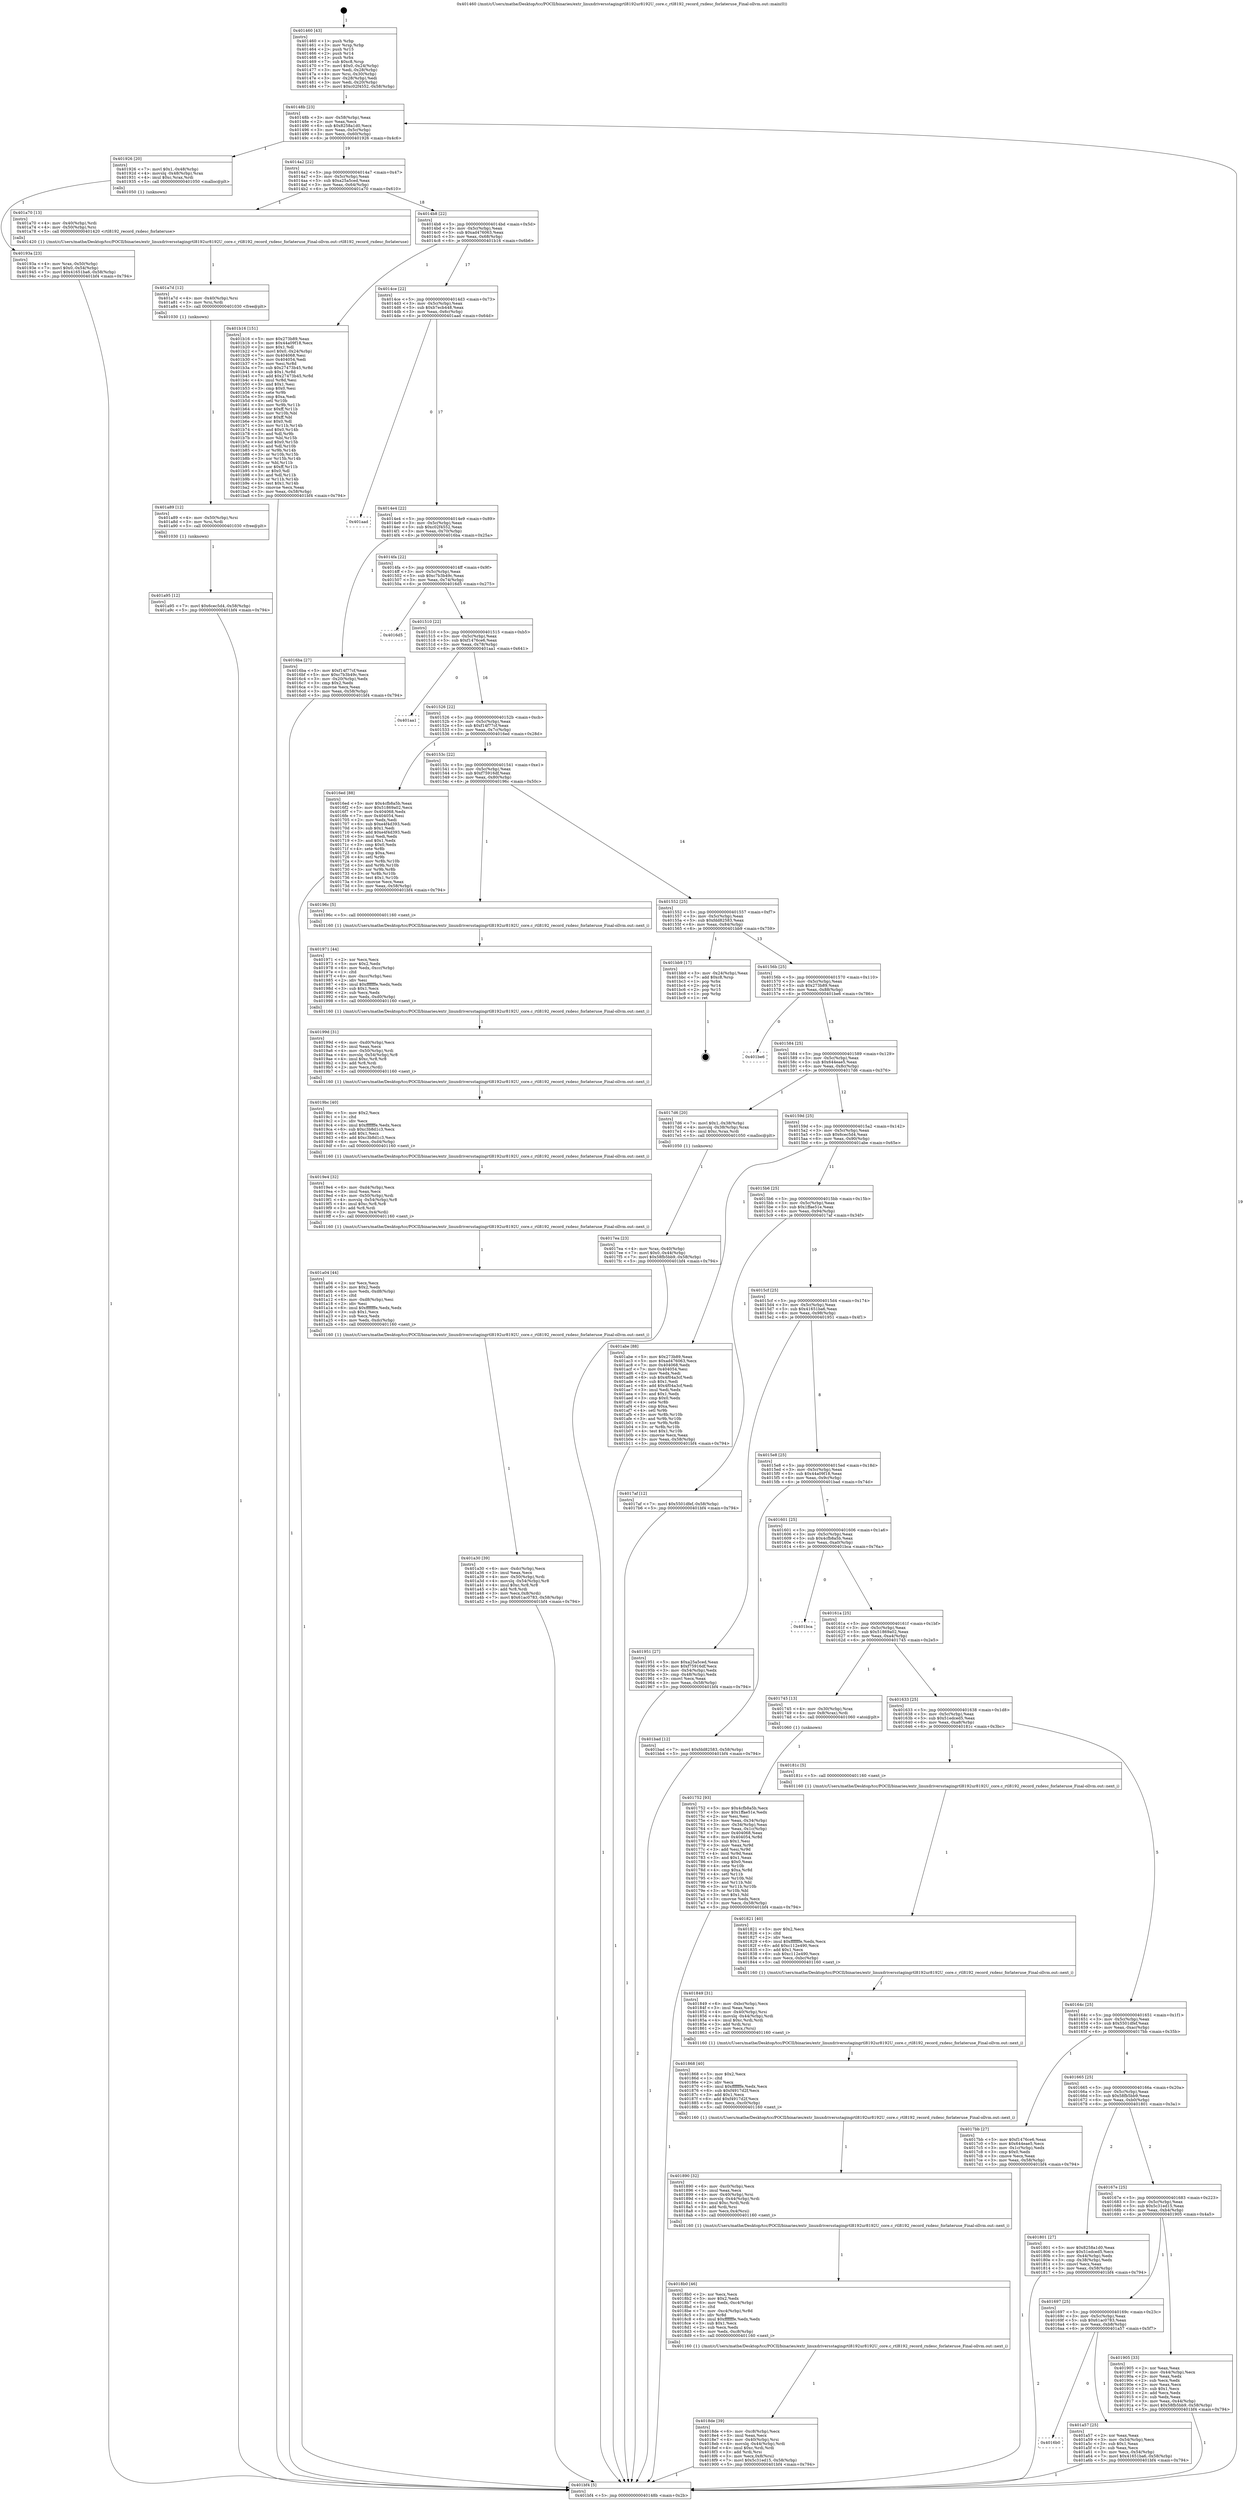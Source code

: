 digraph "0x401460" {
  label = "0x401460 (/mnt/c/Users/mathe/Desktop/tcc/POCII/binaries/extr_linuxdriversstagingrtl8192ur8192U_core.c_rtl8192_record_rxdesc_forlateruse_Final-ollvm.out::main(0))"
  labelloc = "t"
  node[shape=record]

  Entry [label="",width=0.3,height=0.3,shape=circle,fillcolor=black,style=filled]
  "0x40148b" [label="{
     0x40148b [23]\l
     | [instrs]\l
     &nbsp;&nbsp;0x40148b \<+3\>: mov -0x58(%rbp),%eax\l
     &nbsp;&nbsp;0x40148e \<+2\>: mov %eax,%ecx\l
     &nbsp;&nbsp;0x401490 \<+6\>: sub $0x8258a1d0,%ecx\l
     &nbsp;&nbsp;0x401496 \<+3\>: mov %eax,-0x5c(%rbp)\l
     &nbsp;&nbsp;0x401499 \<+3\>: mov %ecx,-0x60(%rbp)\l
     &nbsp;&nbsp;0x40149c \<+6\>: je 0000000000401926 \<main+0x4c6\>\l
  }"]
  "0x401926" [label="{
     0x401926 [20]\l
     | [instrs]\l
     &nbsp;&nbsp;0x401926 \<+7\>: movl $0x1,-0x48(%rbp)\l
     &nbsp;&nbsp;0x40192d \<+4\>: movslq -0x48(%rbp),%rax\l
     &nbsp;&nbsp;0x401931 \<+4\>: imul $0xc,%rax,%rdi\l
     &nbsp;&nbsp;0x401935 \<+5\>: call 0000000000401050 \<malloc@plt\>\l
     | [calls]\l
     &nbsp;&nbsp;0x401050 \{1\} (unknown)\l
  }"]
  "0x4014a2" [label="{
     0x4014a2 [22]\l
     | [instrs]\l
     &nbsp;&nbsp;0x4014a2 \<+5\>: jmp 00000000004014a7 \<main+0x47\>\l
     &nbsp;&nbsp;0x4014a7 \<+3\>: mov -0x5c(%rbp),%eax\l
     &nbsp;&nbsp;0x4014aa \<+5\>: sub $0xa25a5ced,%eax\l
     &nbsp;&nbsp;0x4014af \<+3\>: mov %eax,-0x64(%rbp)\l
     &nbsp;&nbsp;0x4014b2 \<+6\>: je 0000000000401a70 \<main+0x610\>\l
  }"]
  Exit [label="",width=0.3,height=0.3,shape=circle,fillcolor=black,style=filled,peripheries=2]
  "0x401a70" [label="{
     0x401a70 [13]\l
     | [instrs]\l
     &nbsp;&nbsp;0x401a70 \<+4\>: mov -0x40(%rbp),%rdi\l
     &nbsp;&nbsp;0x401a74 \<+4\>: mov -0x50(%rbp),%rsi\l
     &nbsp;&nbsp;0x401a78 \<+5\>: call 0000000000401420 \<rtl8192_record_rxdesc_forlateruse\>\l
     | [calls]\l
     &nbsp;&nbsp;0x401420 \{1\} (/mnt/c/Users/mathe/Desktop/tcc/POCII/binaries/extr_linuxdriversstagingrtl8192ur8192U_core.c_rtl8192_record_rxdesc_forlateruse_Final-ollvm.out::rtl8192_record_rxdesc_forlateruse)\l
  }"]
  "0x4014b8" [label="{
     0x4014b8 [22]\l
     | [instrs]\l
     &nbsp;&nbsp;0x4014b8 \<+5\>: jmp 00000000004014bd \<main+0x5d\>\l
     &nbsp;&nbsp;0x4014bd \<+3\>: mov -0x5c(%rbp),%eax\l
     &nbsp;&nbsp;0x4014c0 \<+5\>: sub $0xad476063,%eax\l
     &nbsp;&nbsp;0x4014c5 \<+3\>: mov %eax,-0x68(%rbp)\l
     &nbsp;&nbsp;0x4014c8 \<+6\>: je 0000000000401b16 \<main+0x6b6\>\l
  }"]
  "0x401a95" [label="{
     0x401a95 [12]\l
     | [instrs]\l
     &nbsp;&nbsp;0x401a95 \<+7\>: movl $0x6cec5d4,-0x58(%rbp)\l
     &nbsp;&nbsp;0x401a9c \<+5\>: jmp 0000000000401bf4 \<main+0x794\>\l
  }"]
  "0x401b16" [label="{
     0x401b16 [151]\l
     | [instrs]\l
     &nbsp;&nbsp;0x401b16 \<+5\>: mov $0x273b89,%eax\l
     &nbsp;&nbsp;0x401b1b \<+5\>: mov $0x44a09f18,%ecx\l
     &nbsp;&nbsp;0x401b20 \<+2\>: mov $0x1,%dl\l
     &nbsp;&nbsp;0x401b22 \<+7\>: movl $0x0,-0x24(%rbp)\l
     &nbsp;&nbsp;0x401b29 \<+7\>: mov 0x404068,%esi\l
     &nbsp;&nbsp;0x401b30 \<+7\>: mov 0x404054,%edi\l
     &nbsp;&nbsp;0x401b37 \<+3\>: mov %esi,%r8d\l
     &nbsp;&nbsp;0x401b3a \<+7\>: sub $0x27473b45,%r8d\l
     &nbsp;&nbsp;0x401b41 \<+4\>: sub $0x1,%r8d\l
     &nbsp;&nbsp;0x401b45 \<+7\>: add $0x27473b45,%r8d\l
     &nbsp;&nbsp;0x401b4c \<+4\>: imul %r8d,%esi\l
     &nbsp;&nbsp;0x401b50 \<+3\>: and $0x1,%esi\l
     &nbsp;&nbsp;0x401b53 \<+3\>: cmp $0x0,%esi\l
     &nbsp;&nbsp;0x401b56 \<+4\>: sete %r9b\l
     &nbsp;&nbsp;0x401b5a \<+3\>: cmp $0xa,%edi\l
     &nbsp;&nbsp;0x401b5d \<+4\>: setl %r10b\l
     &nbsp;&nbsp;0x401b61 \<+3\>: mov %r9b,%r11b\l
     &nbsp;&nbsp;0x401b64 \<+4\>: xor $0xff,%r11b\l
     &nbsp;&nbsp;0x401b68 \<+3\>: mov %r10b,%bl\l
     &nbsp;&nbsp;0x401b6b \<+3\>: xor $0xff,%bl\l
     &nbsp;&nbsp;0x401b6e \<+3\>: xor $0x0,%dl\l
     &nbsp;&nbsp;0x401b71 \<+3\>: mov %r11b,%r14b\l
     &nbsp;&nbsp;0x401b74 \<+4\>: and $0x0,%r14b\l
     &nbsp;&nbsp;0x401b78 \<+3\>: and %dl,%r9b\l
     &nbsp;&nbsp;0x401b7b \<+3\>: mov %bl,%r15b\l
     &nbsp;&nbsp;0x401b7e \<+4\>: and $0x0,%r15b\l
     &nbsp;&nbsp;0x401b82 \<+3\>: and %dl,%r10b\l
     &nbsp;&nbsp;0x401b85 \<+3\>: or %r9b,%r14b\l
     &nbsp;&nbsp;0x401b88 \<+3\>: or %r10b,%r15b\l
     &nbsp;&nbsp;0x401b8b \<+3\>: xor %r15b,%r14b\l
     &nbsp;&nbsp;0x401b8e \<+3\>: or %bl,%r11b\l
     &nbsp;&nbsp;0x401b91 \<+4\>: xor $0xff,%r11b\l
     &nbsp;&nbsp;0x401b95 \<+3\>: or $0x0,%dl\l
     &nbsp;&nbsp;0x401b98 \<+3\>: and %dl,%r11b\l
     &nbsp;&nbsp;0x401b9b \<+3\>: or %r11b,%r14b\l
     &nbsp;&nbsp;0x401b9e \<+4\>: test $0x1,%r14b\l
     &nbsp;&nbsp;0x401ba2 \<+3\>: cmovne %ecx,%eax\l
     &nbsp;&nbsp;0x401ba5 \<+3\>: mov %eax,-0x58(%rbp)\l
     &nbsp;&nbsp;0x401ba8 \<+5\>: jmp 0000000000401bf4 \<main+0x794\>\l
  }"]
  "0x4014ce" [label="{
     0x4014ce [22]\l
     | [instrs]\l
     &nbsp;&nbsp;0x4014ce \<+5\>: jmp 00000000004014d3 \<main+0x73\>\l
     &nbsp;&nbsp;0x4014d3 \<+3\>: mov -0x5c(%rbp),%eax\l
     &nbsp;&nbsp;0x4014d6 \<+5\>: sub $0xb7ecb448,%eax\l
     &nbsp;&nbsp;0x4014db \<+3\>: mov %eax,-0x6c(%rbp)\l
     &nbsp;&nbsp;0x4014de \<+6\>: je 0000000000401aad \<main+0x64d\>\l
  }"]
  "0x401a89" [label="{
     0x401a89 [12]\l
     | [instrs]\l
     &nbsp;&nbsp;0x401a89 \<+4\>: mov -0x50(%rbp),%rsi\l
     &nbsp;&nbsp;0x401a8d \<+3\>: mov %rsi,%rdi\l
     &nbsp;&nbsp;0x401a90 \<+5\>: call 0000000000401030 \<free@plt\>\l
     | [calls]\l
     &nbsp;&nbsp;0x401030 \{1\} (unknown)\l
  }"]
  "0x401aad" [label="{
     0x401aad\l
  }", style=dashed]
  "0x4014e4" [label="{
     0x4014e4 [22]\l
     | [instrs]\l
     &nbsp;&nbsp;0x4014e4 \<+5\>: jmp 00000000004014e9 \<main+0x89\>\l
     &nbsp;&nbsp;0x4014e9 \<+3\>: mov -0x5c(%rbp),%eax\l
     &nbsp;&nbsp;0x4014ec \<+5\>: sub $0xc02f4552,%eax\l
     &nbsp;&nbsp;0x4014f1 \<+3\>: mov %eax,-0x70(%rbp)\l
     &nbsp;&nbsp;0x4014f4 \<+6\>: je 00000000004016ba \<main+0x25a\>\l
  }"]
  "0x401a7d" [label="{
     0x401a7d [12]\l
     | [instrs]\l
     &nbsp;&nbsp;0x401a7d \<+4\>: mov -0x40(%rbp),%rsi\l
     &nbsp;&nbsp;0x401a81 \<+3\>: mov %rsi,%rdi\l
     &nbsp;&nbsp;0x401a84 \<+5\>: call 0000000000401030 \<free@plt\>\l
     | [calls]\l
     &nbsp;&nbsp;0x401030 \{1\} (unknown)\l
  }"]
  "0x4016ba" [label="{
     0x4016ba [27]\l
     | [instrs]\l
     &nbsp;&nbsp;0x4016ba \<+5\>: mov $0xf14f77cf,%eax\l
     &nbsp;&nbsp;0x4016bf \<+5\>: mov $0xc7b3b49c,%ecx\l
     &nbsp;&nbsp;0x4016c4 \<+3\>: mov -0x20(%rbp),%edx\l
     &nbsp;&nbsp;0x4016c7 \<+3\>: cmp $0x2,%edx\l
     &nbsp;&nbsp;0x4016ca \<+3\>: cmovne %ecx,%eax\l
     &nbsp;&nbsp;0x4016cd \<+3\>: mov %eax,-0x58(%rbp)\l
     &nbsp;&nbsp;0x4016d0 \<+5\>: jmp 0000000000401bf4 \<main+0x794\>\l
  }"]
  "0x4014fa" [label="{
     0x4014fa [22]\l
     | [instrs]\l
     &nbsp;&nbsp;0x4014fa \<+5\>: jmp 00000000004014ff \<main+0x9f\>\l
     &nbsp;&nbsp;0x4014ff \<+3\>: mov -0x5c(%rbp),%eax\l
     &nbsp;&nbsp;0x401502 \<+5\>: sub $0xc7b3b49c,%eax\l
     &nbsp;&nbsp;0x401507 \<+3\>: mov %eax,-0x74(%rbp)\l
     &nbsp;&nbsp;0x40150a \<+6\>: je 00000000004016d5 \<main+0x275\>\l
  }"]
  "0x401bf4" [label="{
     0x401bf4 [5]\l
     | [instrs]\l
     &nbsp;&nbsp;0x401bf4 \<+5\>: jmp 000000000040148b \<main+0x2b\>\l
  }"]
  "0x401460" [label="{
     0x401460 [43]\l
     | [instrs]\l
     &nbsp;&nbsp;0x401460 \<+1\>: push %rbp\l
     &nbsp;&nbsp;0x401461 \<+3\>: mov %rsp,%rbp\l
     &nbsp;&nbsp;0x401464 \<+2\>: push %r15\l
     &nbsp;&nbsp;0x401466 \<+2\>: push %r14\l
     &nbsp;&nbsp;0x401468 \<+1\>: push %rbx\l
     &nbsp;&nbsp;0x401469 \<+7\>: sub $0xc8,%rsp\l
     &nbsp;&nbsp;0x401470 \<+7\>: movl $0x0,-0x24(%rbp)\l
     &nbsp;&nbsp;0x401477 \<+3\>: mov %edi,-0x28(%rbp)\l
     &nbsp;&nbsp;0x40147a \<+4\>: mov %rsi,-0x30(%rbp)\l
     &nbsp;&nbsp;0x40147e \<+3\>: mov -0x28(%rbp),%edi\l
     &nbsp;&nbsp;0x401481 \<+3\>: mov %edi,-0x20(%rbp)\l
     &nbsp;&nbsp;0x401484 \<+7\>: movl $0xc02f4552,-0x58(%rbp)\l
  }"]
  "0x4016b0" [label="{
     0x4016b0\l
  }", style=dashed]
  "0x4016d5" [label="{
     0x4016d5\l
  }", style=dashed]
  "0x401510" [label="{
     0x401510 [22]\l
     | [instrs]\l
     &nbsp;&nbsp;0x401510 \<+5\>: jmp 0000000000401515 \<main+0xb5\>\l
     &nbsp;&nbsp;0x401515 \<+3\>: mov -0x5c(%rbp),%eax\l
     &nbsp;&nbsp;0x401518 \<+5\>: sub $0xf1476ce6,%eax\l
     &nbsp;&nbsp;0x40151d \<+3\>: mov %eax,-0x78(%rbp)\l
     &nbsp;&nbsp;0x401520 \<+6\>: je 0000000000401aa1 \<main+0x641\>\l
  }"]
  "0x401a57" [label="{
     0x401a57 [25]\l
     | [instrs]\l
     &nbsp;&nbsp;0x401a57 \<+2\>: xor %eax,%eax\l
     &nbsp;&nbsp;0x401a59 \<+3\>: mov -0x54(%rbp),%ecx\l
     &nbsp;&nbsp;0x401a5c \<+3\>: sub $0x1,%eax\l
     &nbsp;&nbsp;0x401a5f \<+2\>: sub %eax,%ecx\l
     &nbsp;&nbsp;0x401a61 \<+3\>: mov %ecx,-0x54(%rbp)\l
     &nbsp;&nbsp;0x401a64 \<+7\>: movl $0x41651ba6,-0x58(%rbp)\l
     &nbsp;&nbsp;0x401a6b \<+5\>: jmp 0000000000401bf4 \<main+0x794\>\l
  }"]
  "0x401aa1" [label="{
     0x401aa1\l
  }", style=dashed]
  "0x401526" [label="{
     0x401526 [22]\l
     | [instrs]\l
     &nbsp;&nbsp;0x401526 \<+5\>: jmp 000000000040152b \<main+0xcb\>\l
     &nbsp;&nbsp;0x40152b \<+3\>: mov -0x5c(%rbp),%eax\l
     &nbsp;&nbsp;0x40152e \<+5\>: sub $0xf14f77cf,%eax\l
     &nbsp;&nbsp;0x401533 \<+3\>: mov %eax,-0x7c(%rbp)\l
     &nbsp;&nbsp;0x401536 \<+6\>: je 00000000004016ed \<main+0x28d\>\l
  }"]
  "0x401a30" [label="{
     0x401a30 [39]\l
     | [instrs]\l
     &nbsp;&nbsp;0x401a30 \<+6\>: mov -0xdc(%rbp),%ecx\l
     &nbsp;&nbsp;0x401a36 \<+3\>: imul %eax,%ecx\l
     &nbsp;&nbsp;0x401a39 \<+4\>: mov -0x50(%rbp),%rdi\l
     &nbsp;&nbsp;0x401a3d \<+4\>: movslq -0x54(%rbp),%r8\l
     &nbsp;&nbsp;0x401a41 \<+4\>: imul $0xc,%r8,%r8\l
     &nbsp;&nbsp;0x401a45 \<+3\>: add %r8,%rdi\l
     &nbsp;&nbsp;0x401a48 \<+3\>: mov %ecx,0x8(%rdi)\l
     &nbsp;&nbsp;0x401a4b \<+7\>: movl $0x61ac0783,-0x58(%rbp)\l
     &nbsp;&nbsp;0x401a52 \<+5\>: jmp 0000000000401bf4 \<main+0x794\>\l
  }"]
  "0x4016ed" [label="{
     0x4016ed [88]\l
     | [instrs]\l
     &nbsp;&nbsp;0x4016ed \<+5\>: mov $0x4cfb8a5b,%eax\l
     &nbsp;&nbsp;0x4016f2 \<+5\>: mov $0x51869a02,%ecx\l
     &nbsp;&nbsp;0x4016f7 \<+7\>: mov 0x404068,%edx\l
     &nbsp;&nbsp;0x4016fe \<+7\>: mov 0x404054,%esi\l
     &nbsp;&nbsp;0x401705 \<+2\>: mov %edx,%edi\l
     &nbsp;&nbsp;0x401707 \<+6\>: sub $0xe4f4d393,%edi\l
     &nbsp;&nbsp;0x40170d \<+3\>: sub $0x1,%edi\l
     &nbsp;&nbsp;0x401710 \<+6\>: add $0xe4f4d393,%edi\l
     &nbsp;&nbsp;0x401716 \<+3\>: imul %edi,%edx\l
     &nbsp;&nbsp;0x401719 \<+3\>: and $0x1,%edx\l
     &nbsp;&nbsp;0x40171c \<+3\>: cmp $0x0,%edx\l
     &nbsp;&nbsp;0x40171f \<+4\>: sete %r8b\l
     &nbsp;&nbsp;0x401723 \<+3\>: cmp $0xa,%esi\l
     &nbsp;&nbsp;0x401726 \<+4\>: setl %r9b\l
     &nbsp;&nbsp;0x40172a \<+3\>: mov %r8b,%r10b\l
     &nbsp;&nbsp;0x40172d \<+3\>: and %r9b,%r10b\l
     &nbsp;&nbsp;0x401730 \<+3\>: xor %r9b,%r8b\l
     &nbsp;&nbsp;0x401733 \<+3\>: or %r8b,%r10b\l
     &nbsp;&nbsp;0x401736 \<+4\>: test $0x1,%r10b\l
     &nbsp;&nbsp;0x40173a \<+3\>: cmovne %ecx,%eax\l
     &nbsp;&nbsp;0x40173d \<+3\>: mov %eax,-0x58(%rbp)\l
     &nbsp;&nbsp;0x401740 \<+5\>: jmp 0000000000401bf4 \<main+0x794\>\l
  }"]
  "0x40153c" [label="{
     0x40153c [22]\l
     | [instrs]\l
     &nbsp;&nbsp;0x40153c \<+5\>: jmp 0000000000401541 \<main+0xe1\>\l
     &nbsp;&nbsp;0x401541 \<+3\>: mov -0x5c(%rbp),%eax\l
     &nbsp;&nbsp;0x401544 \<+5\>: sub $0xf75916df,%eax\l
     &nbsp;&nbsp;0x401549 \<+3\>: mov %eax,-0x80(%rbp)\l
     &nbsp;&nbsp;0x40154c \<+6\>: je 000000000040196c \<main+0x50c\>\l
  }"]
  "0x401a04" [label="{
     0x401a04 [44]\l
     | [instrs]\l
     &nbsp;&nbsp;0x401a04 \<+2\>: xor %ecx,%ecx\l
     &nbsp;&nbsp;0x401a06 \<+5\>: mov $0x2,%edx\l
     &nbsp;&nbsp;0x401a0b \<+6\>: mov %edx,-0xd8(%rbp)\l
     &nbsp;&nbsp;0x401a11 \<+1\>: cltd\l
     &nbsp;&nbsp;0x401a12 \<+6\>: mov -0xd8(%rbp),%esi\l
     &nbsp;&nbsp;0x401a18 \<+2\>: idiv %esi\l
     &nbsp;&nbsp;0x401a1a \<+6\>: imul $0xfffffffe,%edx,%edx\l
     &nbsp;&nbsp;0x401a20 \<+3\>: sub $0x1,%ecx\l
     &nbsp;&nbsp;0x401a23 \<+2\>: sub %ecx,%edx\l
     &nbsp;&nbsp;0x401a25 \<+6\>: mov %edx,-0xdc(%rbp)\l
     &nbsp;&nbsp;0x401a2b \<+5\>: call 0000000000401160 \<next_i\>\l
     | [calls]\l
     &nbsp;&nbsp;0x401160 \{1\} (/mnt/c/Users/mathe/Desktop/tcc/POCII/binaries/extr_linuxdriversstagingrtl8192ur8192U_core.c_rtl8192_record_rxdesc_forlateruse_Final-ollvm.out::next_i)\l
  }"]
  "0x40196c" [label="{
     0x40196c [5]\l
     | [instrs]\l
     &nbsp;&nbsp;0x40196c \<+5\>: call 0000000000401160 \<next_i\>\l
     | [calls]\l
     &nbsp;&nbsp;0x401160 \{1\} (/mnt/c/Users/mathe/Desktop/tcc/POCII/binaries/extr_linuxdriversstagingrtl8192ur8192U_core.c_rtl8192_record_rxdesc_forlateruse_Final-ollvm.out::next_i)\l
  }"]
  "0x401552" [label="{
     0x401552 [25]\l
     | [instrs]\l
     &nbsp;&nbsp;0x401552 \<+5\>: jmp 0000000000401557 \<main+0xf7\>\l
     &nbsp;&nbsp;0x401557 \<+3\>: mov -0x5c(%rbp),%eax\l
     &nbsp;&nbsp;0x40155a \<+5\>: sub $0xfdd82583,%eax\l
     &nbsp;&nbsp;0x40155f \<+6\>: mov %eax,-0x84(%rbp)\l
     &nbsp;&nbsp;0x401565 \<+6\>: je 0000000000401bb9 \<main+0x759\>\l
  }"]
  "0x4019e4" [label="{
     0x4019e4 [32]\l
     | [instrs]\l
     &nbsp;&nbsp;0x4019e4 \<+6\>: mov -0xd4(%rbp),%ecx\l
     &nbsp;&nbsp;0x4019ea \<+3\>: imul %eax,%ecx\l
     &nbsp;&nbsp;0x4019ed \<+4\>: mov -0x50(%rbp),%rdi\l
     &nbsp;&nbsp;0x4019f1 \<+4\>: movslq -0x54(%rbp),%r8\l
     &nbsp;&nbsp;0x4019f5 \<+4\>: imul $0xc,%r8,%r8\l
     &nbsp;&nbsp;0x4019f9 \<+3\>: add %r8,%rdi\l
     &nbsp;&nbsp;0x4019fc \<+3\>: mov %ecx,0x4(%rdi)\l
     &nbsp;&nbsp;0x4019ff \<+5\>: call 0000000000401160 \<next_i\>\l
     | [calls]\l
     &nbsp;&nbsp;0x401160 \{1\} (/mnt/c/Users/mathe/Desktop/tcc/POCII/binaries/extr_linuxdriversstagingrtl8192ur8192U_core.c_rtl8192_record_rxdesc_forlateruse_Final-ollvm.out::next_i)\l
  }"]
  "0x401bb9" [label="{
     0x401bb9 [17]\l
     | [instrs]\l
     &nbsp;&nbsp;0x401bb9 \<+3\>: mov -0x24(%rbp),%eax\l
     &nbsp;&nbsp;0x401bbc \<+7\>: add $0xc8,%rsp\l
     &nbsp;&nbsp;0x401bc3 \<+1\>: pop %rbx\l
     &nbsp;&nbsp;0x401bc4 \<+2\>: pop %r14\l
     &nbsp;&nbsp;0x401bc6 \<+2\>: pop %r15\l
     &nbsp;&nbsp;0x401bc8 \<+1\>: pop %rbp\l
     &nbsp;&nbsp;0x401bc9 \<+1\>: ret\l
  }"]
  "0x40156b" [label="{
     0x40156b [25]\l
     | [instrs]\l
     &nbsp;&nbsp;0x40156b \<+5\>: jmp 0000000000401570 \<main+0x110\>\l
     &nbsp;&nbsp;0x401570 \<+3\>: mov -0x5c(%rbp),%eax\l
     &nbsp;&nbsp;0x401573 \<+5\>: sub $0x273b89,%eax\l
     &nbsp;&nbsp;0x401578 \<+6\>: mov %eax,-0x88(%rbp)\l
     &nbsp;&nbsp;0x40157e \<+6\>: je 0000000000401be6 \<main+0x786\>\l
  }"]
  "0x4019bc" [label="{
     0x4019bc [40]\l
     | [instrs]\l
     &nbsp;&nbsp;0x4019bc \<+5\>: mov $0x2,%ecx\l
     &nbsp;&nbsp;0x4019c1 \<+1\>: cltd\l
     &nbsp;&nbsp;0x4019c2 \<+2\>: idiv %ecx\l
     &nbsp;&nbsp;0x4019c4 \<+6\>: imul $0xfffffffe,%edx,%ecx\l
     &nbsp;&nbsp;0x4019ca \<+6\>: sub $0xc3b8d1c3,%ecx\l
     &nbsp;&nbsp;0x4019d0 \<+3\>: add $0x1,%ecx\l
     &nbsp;&nbsp;0x4019d3 \<+6\>: add $0xc3b8d1c3,%ecx\l
     &nbsp;&nbsp;0x4019d9 \<+6\>: mov %ecx,-0xd4(%rbp)\l
     &nbsp;&nbsp;0x4019df \<+5\>: call 0000000000401160 \<next_i\>\l
     | [calls]\l
     &nbsp;&nbsp;0x401160 \{1\} (/mnt/c/Users/mathe/Desktop/tcc/POCII/binaries/extr_linuxdriversstagingrtl8192ur8192U_core.c_rtl8192_record_rxdesc_forlateruse_Final-ollvm.out::next_i)\l
  }"]
  "0x401be6" [label="{
     0x401be6\l
  }", style=dashed]
  "0x401584" [label="{
     0x401584 [25]\l
     | [instrs]\l
     &nbsp;&nbsp;0x401584 \<+5\>: jmp 0000000000401589 \<main+0x129\>\l
     &nbsp;&nbsp;0x401589 \<+3\>: mov -0x5c(%rbp),%eax\l
     &nbsp;&nbsp;0x40158c \<+5\>: sub $0x644eae5,%eax\l
     &nbsp;&nbsp;0x401591 \<+6\>: mov %eax,-0x8c(%rbp)\l
     &nbsp;&nbsp;0x401597 \<+6\>: je 00000000004017d6 \<main+0x376\>\l
  }"]
  "0x40199d" [label="{
     0x40199d [31]\l
     | [instrs]\l
     &nbsp;&nbsp;0x40199d \<+6\>: mov -0xd0(%rbp),%ecx\l
     &nbsp;&nbsp;0x4019a3 \<+3\>: imul %eax,%ecx\l
     &nbsp;&nbsp;0x4019a6 \<+4\>: mov -0x50(%rbp),%rdi\l
     &nbsp;&nbsp;0x4019aa \<+4\>: movslq -0x54(%rbp),%r8\l
     &nbsp;&nbsp;0x4019ae \<+4\>: imul $0xc,%r8,%r8\l
     &nbsp;&nbsp;0x4019b2 \<+3\>: add %r8,%rdi\l
     &nbsp;&nbsp;0x4019b5 \<+2\>: mov %ecx,(%rdi)\l
     &nbsp;&nbsp;0x4019b7 \<+5\>: call 0000000000401160 \<next_i\>\l
     | [calls]\l
     &nbsp;&nbsp;0x401160 \{1\} (/mnt/c/Users/mathe/Desktop/tcc/POCII/binaries/extr_linuxdriversstagingrtl8192ur8192U_core.c_rtl8192_record_rxdesc_forlateruse_Final-ollvm.out::next_i)\l
  }"]
  "0x4017d6" [label="{
     0x4017d6 [20]\l
     | [instrs]\l
     &nbsp;&nbsp;0x4017d6 \<+7\>: movl $0x1,-0x38(%rbp)\l
     &nbsp;&nbsp;0x4017dd \<+4\>: movslq -0x38(%rbp),%rax\l
     &nbsp;&nbsp;0x4017e1 \<+4\>: imul $0xc,%rax,%rdi\l
     &nbsp;&nbsp;0x4017e5 \<+5\>: call 0000000000401050 \<malloc@plt\>\l
     | [calls]\l
     &nbsp;&nbsp;0x401050 \{1\} (unknown)\l
  }"]
  "0x40159d" [label="{
     0x40159d [25]\l
     | [instrs]\l
     &nbsp;&nbsp;0x40159d \<+5\>: jmp 00000000004015a2 \<main+0x142\>\l
     &nbsp;&nbsp;0x4015a2 \<+3\>: mov -0x5c(%rbp),%eax\l
     &nbsp;&nbsp;0x4015a5 \<+5\>: sub $0x6cec5d4,%eax\l
     &nbsp;&nbsp;0x4015aa \<+6\>: mov %eax,-0x90(%rbp)\l
     &nbsp;&nbsp;0x4015b0 \<+6\>: je 0000000000401abe \<main+0x65e\>\l
  }"]
  "0x401971" [label="{
     0x401971 [44]\l
     | [instrs]\l
     &nbsp;&nbsp;0x401971 \<+2\>: xor %ecx,%ecx\l
     &nbsp;&nbsp;0x401973 \<+5\>: mov $0x2,%edx\l
     &nbsp;&nbsp;0x401978 \<+6\>: mov %edx,-0xcc(%rbp)\l
     &nbsp;&nbsp;0x40197e \<+1\>: cltd\l
     &nbsp;&nbsp;0x40197f \<+6\>: mov -0xcc(%rbp),%esi\l
     &nbsp;&nbsp;0x401985 \<+2\>: idiv %esi\l
     &nbsp;&nbsp;0x401987 \<+6\>: imul $0xfffffffe,%edx,%edx\l
     &nbsp;&nbsp;0x40198d \<+3\>: sub $0x1,%ecx\l
     &nbsp;&nbsp;0x401990 \<+2\>: sub %ecx,%edx\l
     &nbsp;&nbsp;0x401992 \<+6\>: mov %edx,-0xd0(%rbp)\l
     &nbsp;&nbsp;0x401998 \<+5\>: call 0000000000401160 \<next_i\>\l
     | [calls]\l
     &nbsp;&nbsp;0x401160 \{1\} (/mnt/c/Users/mathe/Desktop/tcc/POCII/binaries/extr_linuxdriversstagingrtl8192ur8192U_core.c_rtl8192_record_rxdesc_forlateruse_Final-ollvm.out::next_i)\l
  }"]
  "0x401abe" [label="{
     0x401abe [88]\l
     | [instrs]\l
     &nbsp;&nbsp;0x401abe \<+5\>: mov $0x273b89,%eax\l
     &nbsp;&nbsp;0x401ac3 \<+5\>: mov $0xad476063,%ecx\l
     &nbsp;&nbsp;0x401ac8 \<+7\>: mov 0x404068,%edx\l
     &nbsp;&nbsp;0x401acf \<+7\>: mov 0x404054,%esi\l
     &nbsp;&nbsp;0x401ad6 \<+2\>: mov %edx,%edi\l
     &nbsp;&nbsp;0x401ad8 \<+6\>: sub $0x4f04a3cf,%edi\l
     &nbsp;&nbsp;0x401ade \<+3\>: sub $0x1,%edi\l
     &nbsp;&nbsp;0x401ae1 \<+6\>: add $0x4f04a3cf,%edi\l
     &nbsp;&nbsp;0x401ae7 \<+3\>: imul %edi,%edx\l
     &nbsp;&nbsp;0x401aea \<+3\>: and $0x1,%edx\l
     &nbsp;&nbsp;0x401aed \<+3\>: cmp $0x0,%edx\l
     &nbsp;&nbsp;0x401af0 \<+4\>: sete %r8b\l
     &nbsp;&nbsp;0x401af4 \<+3\>: cmp $0xa,%esi\l
     &nbsp;&nbsp;0x401af7 \<+4\>: setl %r9b\l
     &nbsp;&nbsp;0x401afb \<+3\>: mov %r8b,%r10b\l
     &nbsp;&nbsp;0x401afe \<+3\>: and %r9b,%r10b\l
     &nbsp;&nbsp;0x401b01 \<+3\>: xor %r9b,%r8b\l
     &nbsp;&nbsp;0x401b04 \<+3\>: or %r8b,%r10b\l
     &nbsp;&nbsp;0x401b07 \<+4\>: test $0x1,%r10b\l
     &nbsp;&nbsp;0x401b0b \<+3\>: cmovne %ecx,%eax\l
     &nbsp;&nbsp;0x401b0e \<+3\>: mov %eax,-0x58(%rbp)\l
     &nbsp;&nbsp;0x401b11 \<+5\>: jmp 0000000000401bf4 \<main+0x794\>\l
  }"]
  "0x4015b6" [label="{
     0x4015b6 [25]\l
     | [instrs]\l
     &nbsp;&nbsp;0x4015b6 \<+5\>: jmp 00000000004015bb \<main+0x15b\>\l
     &nbsp;&nbsp;0x4015bb \<+3\>: mov -0x5c(%rbp),%eax\l
     &nbsp;&nbsp;0x4015be \<+5\>: sub $0x1ffae51e,%eax\l
     &nbsp;&nbsp;0x4015c3 \<+6\>: mov %eax,-0x94(%rbp)\l
     &nbsp;&nbsp;0x4015c9 \<+6\>: je 00000000004017af \<main+0x34f\>\l
  }"]
  "0x40193a" [label="{
     0x40193a [23]\l
     | [instrs]\l
     &nbsp;&nbsp;0x40193a \<+4\>: mov %rax,-0x50(%rbp)\l
     &nbsp;&nbsp;0x40193e \<+7\>: movl $0x0,-0x54(%rbp)\l
     &nbsp;&nbsp;0x401945 \<+7\>: movl $0x41651ba6,-0x58(%rbp)\l
     &nbsp;&nbsp;0x40194c \<+5\>: jmp 0000000000401bf4 \<main+0x794\>\l
  }"]
  "0x4017af" [label="{
     0x4017af [12]\l
     | [instrs]\l
     &nbsp;&nbsp;0x4017af \<+7\>: movl $0x5501dfef,-0x58(%rbp)\l
     &nbsp;&nbsp;0x4017b6 \<+5\>: jmp 0000000000401bf4 \<main+0x794\>\l
  }"]
  "0x4015cf" [label="{
     0x4015cf [25]\l
     | [instrs]\l
     &nbsp;&nbsp;0x4015cf \<+5\>: jmp 00000000004015d4 \<main+0x174\>\l
     &nbsp;&nbsp;0x4015d4 \<+3\>: mov -0x5c(%rbp),%eax\l
     &nbsp;&nbsp;0x4015d7 \<+5\>: sub $0x41651ba6,%eax\l
     &nbsp;&nbsp;0x4015dc \<+6\>: mov %eax,-0x98(%rbp)\l
     &nbsp;&nbsp;0x4015e2 \<+6\>: je 0000000000401951 \<main+0x4f1\>\l
  }"]
  "0x401697" [label="{
     0x401697 [25]\l
     | [instrs]\l
     &nbsp;&nbsp;0x401697 \<+5\>: jmp 000000000040169c \<main+0x23c\>\l
     &nbsp;&nbsp;0x40169c \<+3\>: mov -0x5c(%rbp),%eax\l
     &nbsp;&nbsp;0x40169f \<+5\>: sub $0x61ac0783,%eax\l
     &nbsp;&nbsp;0x4016a4 \<+6\>: mov %eax,-0xb8(%rbp)\l
     &nbsp;&nbsp;0x4016aa \<+6\>: je 0000000000401a57 \<main+0x5f7\>\l
  }"]
  "0x401951" [label="{
     0x401951 [27]\l
     | [instrs]\l
     &nbsp;&nbsp;0x401951 \<+5\>: mov $0xa25a5ced,%eax\l
     &nbsp;&nbsp;0x401956 \<+5\>: mov $0xf75916df,%ecx\l
     &nbsp;&nbsp;0x40195b \<+3\>: mov -0x54(%rbp),%edx\l
     &nbsp;&nbsp;0x40195e \<+3\>: cmp -0x48(%rbp),%edx\l
     &nbsp;&nbsp;0x401961 \<+3\>: cmovl %ecx,%eax\l
     &nbsp;&nbsp;0x401964 \<+3\>: mov %eax,-0x58(%rbp)\l
     &nbsp;&nbsp;0x401967 \<+5\>: jmp 0000000000401bf4 \<main+0x794\>\l
  }"]
  "0x4015e8" [label="{
     0x4015e8 [25]\l
     | [instrs]\l
     &nbsp;&nbsp;0x4015e8 \<+5\>: jmp 00000000004015ed \<main+0x18d\>\l
     &nbsp;&nbsp;0x4015ed \<+3\>: mov -0x5c(%rbp),%eax\l
     &nbsp;&nbsp;0x4015f0 \<+5\>: sub $0x44a09f18,%eax\l
     &nbsp;&nbsp;0x4015f5 \<+6\>: mov %eax,-0x9c(%rbp)\l
     &nbsp;&nbsp;0x4015fb \<+6\>: je 0000000000401bad \<main+0x74d\>\l
  }"]
  "0x401905" [label="{
     0x401905 [33]\l
     | [instrs]\l
     &nbsp;&nbsp;0x401905 \<+2\>: xor %eax,%eax\l
     &nbsp;&nbsp;0x401907 \<+3\>: mov -0x44(%rbp),%ecx\l
     &nbsp;&nbsp;0x40190a \<+2\>: mov %eax,%edx\l
     &nbsp;&nbsp;0x40190c \<+2\>: sub %ecx,%edx\l
     &nbsp;&nbsp;0x40190e \<+2\>: mov %eax,%ecx\l
     &nbsp;&nbsp;0x401910 \<+3\>: sub $0x1,%ecx\l
     &nbsp;&nbsp;0x401913 \<+2\>: add %ecx,%edx\l
     &nbsp;&nbsp;0x401915 \<+2\>: sub %edx,%eax\l
     &nbsp;&nbsp;0x401917 \<+3\>: mov %eax,-0x44(%rbp)\l
     &nbsp;&nbsp;0x40191a \<+7\>: movl $0x58fb5bb9,-0x58(%rbp)\l
     &nbsp;&nbsp;0x401921 \<+5\>: jmp 0000000000401bf4 \<main+0x794\>\l
  }"]
  "0x401bad" [label="{
     0x401bad [12]\l
     | [instrs]\l
     &nbsp;&nbsp;0x401bad \<+7\>: movl $0xfdd82583,-0x58(%rbp)\l
     &nbsp;&nbsp;0x401bb4 \<+5\>: jmp 0000000000401bf4 \<main+0x794\>\l
  }"]
  "0x401601" [label="{
     0x401601 [25]\l
     | [instrs]\l
     &nbsp;&nbsp;0x401601 \<+5\>: jmp 0000000000401606 \<main+0x1a6\>\l
     &nbsp;&nbsp;0x401606 \<+3\>: mov -0x5c(%rbp),%eax\l
     &nbsp;&nbsp;0x401609 \<+5\>: sub $0x4cfb8a5b,%eax\l
     &nbsp;&nbsp;0x40160e \<+6\>: mov %eax,-0xa0(%rbp)\l
     &nbsp;&nbsp;0x401614 \<+6\>: je 0000000000401bca \<main+0x76a\>\l
  }"]
  "0x4018de" [label="{
     0x4018de [39]\l
     | [instrs]\l
     &nbsp;&nbsp;0x4018de \<+6\>: mov -0xc8(%rbp),%ecx\l
     &nbsp;&nbsp;0x4018e4 \<+3\>: imul %eax,%ecx\l
     &nbsp;&nbsp;0x4018e7 \<+4\>: mov -0x40(%rbp),%rsi\l
     &nbsp;&nbsp;0x4018eb \<+4\>: movslq -0x44(%rbp),%rdi\l
     &nbsp;&nbsp;0x4018ef \<+4\>: imul $0xc,%rdi,%rdi\l
     &nbsp;&nbsp;0x4018f3 \<+3\>: add %rdi,%rsi\l
     &nbsp;&nbsp;0x4018f6 \<+3\>: mov %ecx,0x8(%rsi)\l
     &nbsp;&nbsp;0x4018f9 \<+7\>: movl $0x5c31ed15,-0x58(%rbp)\l
     &nbsp;&nbsp;0x401900 \<+5\>: jmp 0000000000401bf4 \<main+0x794\>\l
  }"]
  "0x401bca" [label="{
     0x401bca\l
  }", style=dashed]
  "0x40161a" [label="{
     0x40161a [25]\l
     | [instrs]\l
     &nbsp;&nbsp;0x40161a \<+5\>: jmp 000000000040161f \<main+0x1bf\>\l
     &nbsp;&nbsp;0x40161f \<+3\>: mov -0x5c(%rbp),%eax\l
     &nbsp;&nbsp;0x401622 \<+5\>: sub $0x51869a02,%eax\l
     &nbsp;&nbsp;0x401627 \<+6\>: mov %eax,-0xa4(%rbp)\l
     &nbsp;&nbsp;0x40162d \<+6\>: je 0000000000401745 \<main+0x2e5\>\l
  }"]
  "0x4018b0" [label="{
     0x4018b0 [46]\l
     | [instrs]\l
     &nbsp;&nbsp;0x4018b0 \<+2\>: xor %ecx,%ecx\l
     &nbsp;&nbsp;0x4018b2 \<+5\>: mov $0x2,%edx\l
     &nbsp;&nbsp;0x4018b7 \<+6\>: mov %edx,-0xc4(%rbp)\l
     &nbsp;&nbsp;0x4018bd \<+1\>: cltd\l
     &nbsp;&nbsp;0x4018be \<+7\>: mov -0xc4(%rbp),%r8d\l
     &nbsp;&nbsp;0x4018c5 \<+3\>: idiv %r8d\l
     &nbsp;&nbsp;0x4018c8 \<+6\>: imul $0xfffffffe,%edx,%edx\l
     &nbsp;&nbsp;0x4018ce \<+3\>: sub $0x1,%ecx\l
     &nbsp;&nbsp;0x4018d1 \<+2\>: sub %ecx,%edx\l
     &nbsp;&nbsp;0x4018d3 \<+6\>: mov %edx,-0xc8(%rbp)\l
     &nbsp;&nbsp;0x4018d9 \<+5\>: call 0000000000401160 \<next_i\>\l
     | [calls]\l
     &nbsp;&nbsp;0x401160 \{1\} (/mnt/c/Users/mathe/Desktop/tcc/POCII/binaries/extr_linuxdriversstagingrtl8192ur8192U_core.c_rtl8192_record_rxdesc_forlateruse_Final-ollvm.out::next_i)\l
  }"]
  "0x401745" [label="{
     0x401745 [13]\l
     | [instrs]\l
     &nbsp;&nbsp;0x401745 \<+4\>: mov -0x30(%rbp),%rax\l
     &nbsp;&nbsp;0x401749 \<+4\>: mov 0x8(%rax),%rdi\l
     &nbsp;&nbsp;0x40174d \<+5\>: call 0000000000401060 \<atoi@plt\>\l
     | [calls]\l
     &nbsp;&nbsp;0x401060 \{1\} (unknown)\l
  }"]
  "0x401633" [label="{
     0x401633 [25]\l
     | [instrs]\l
     &nbsp;&nbsp;0x401633 \<+5\>: jmp 0000000000401638 \<main+0x1d8\>\l
     &nbsp;&nbsp;0x401638 \<+3\>: mov -0x5c(%rbp),%eax\l
     &nbsp;&nbsp;0x40163b \<+5\>: sub $0x51edced5,%eax\l
     &nbsp;&nbsp;0x401640 \<+6\>: mov %eax,-0xa8(%rbp)\l
     &nbsp;&nbsp;0x401646 \<+6\>: je 000000000040181c \<main+0x3bc\>\l
  }"]
  "0x401752" [label="{
     0x401752 [93]\l
     | [instrs]\l
     &nbsp;&nbsp;0x401752 \<+5\>: mov $0x4cfb8a5b,%ecx\l
     &nbsp;&nbsp;0x401757 \<+5\>: mov $0x1ffae51e,%edx\l
     &nbsp;&nbsp;0x40175c \<+2\>: xor %esi,%esi\l
     &nbsp;&nbsp;0x40175e \<+3\>: mov %eax,-0x34(%rbp)\l
     &nbsp;&nbsp;0x401761 \<+3\>: mov -0x34(%rbp),%eax\l
     &nbsp;&nbsp;0x401764 \<+3\>: mov %eax,-0x1c(%rbp)\l
     &nbsp;&nbsp;0x401767 \<+7\>: mov 0x404068,%eax\l
     &nbsp;&nbsp;0x40176e \<+8\>: mov 0x404054,%r8d\l
     &nbsp;&nbsp;0x401776 \<+3\>: sub $0x1,%esi\l
     &nbsp;&nbsp;0x401779 \<+3\>: mov %eax,%r9d\l
     &nbsp;&nbsp;0x40177c \<+3\>: add %esi,%r9d\l
     &nbsp;&nbsp;0x40177f \<+4\>: imul %r9d,%eax\l
     &nbsp;&nbsp;0x401783 \<+3\>: and $0x1,%eax\l
     &nbsp;&nbsp;0x401786 \<+3\>: cmp $0x0,%eax\l
     &nbsp;&nbsp;0x401789 \<+4\>: sete %r10b\l
     &nbsp;&nbsp;0x40178d \<+4\>: cmp $0xa,%r8d\l
     &nbsp;&nbsp;0x401791 \<+4\>: setl %r11b\l
     &nbsp;&nbsp;0x401795 \<+3\>: mov %r10b,%bl\l
     &nbsp;&nbsp;0x401798 \<+3\>: and %r11b,%bl\l
     &nbsp;&nbsp;0x40179b \<+3\>: xor %r11b,%r10b\l
     &nbsp;&nbsp;0x40179e \<+3\>: or %r10b,%bl\l
     &nbsp;&nbsp;0x4017a1 \<+3\>: test $0x1,%bl\l
     &nbsp;&nbsp;0x4017a4 \<+3\>: cmovne %edx,%ecx\l
     &nbsp;&nbsp;0x4017a7 \<+3\>: mov %ecx,-0x58(%rbp)\l
     &nbsp;&nbsp;0x4017aa \<+5\>: jmp 0000000000401bf4 \<main+0x794\>\l
  }"]
  "0x401890" [label="{
     0x401890 [32]\l
     | [instrs]\l
     &nbsp;&nbsp;0x401890 \<+6\>: mov -0xc0(%rbp),%ecx\l
     &nbsp;&nbsp;0x401896 \<+3\>: imul %eax,%ecx\l
     &nbsp;&nbsp;0x401899 \<+4\>: mov -0x40(%rbp),%rsi\l
     &nbsp;&nbsp;0x40189d \<+4\>: movslq -0x44(%rbp),%rdi\l
     &nbsp;&nbsp;0x4018a1 \<+4\>: imul $0xc,%rdi,%rdi\l
     &nbsp;&nbsp;0x4018a5 \<+3\>: add %rdi,%rsi\l
     &nbsp;&nbsp;0x4018a8 \<+3\>: mov %ecx,0x4(%rsi)\l
     &nbsp;&nbsp;0x4018ab \<+5\>: call 0000000000401160 \<next_i\>\l
     | [calls]\l
     &nbsp;&nbsp;0x401160 \{1\} (/mnt/c/Users/mathe/Desktop/tcc/POCII/binaries/extr_linuxdriversstagingrtl8192ur8192U_core.c_rtl8192_record_rxdesc_forlateruse_Final-ollvm.out::next_i)\l
  }"]
  "0x40181c" [label="{
     0x40181c [5]\l
     | [instrs]\l
     &nbsp;&nbsp;0x40181c \<+5\>: call 0000000000401160 \<next_i\>\l
     | [calls]\l
     &nbsp;&nbsp;0x401160 \{1\} (/mnt/c/Users/mathe/Desktop/tcc/POCII/binaries/extr_linuxdriversstagingrtl8192ur8192U_core.c_rtl8192_record_rxdesc_forlateruse_Final-ollvm.out::next_i)\l
  }"]
  "0x40164c" [label="{
     0x40164c [25]\l
     | [instrs]\l
     &nbsp;&nbsp;0x40164c \<+5\>: jmp 0000000000401651 \<main+0x1f1\>\l
     &nbsp;&nbsp;0x401651 \<+3\>: mov -0x5c(%rbp),%eax\l
     &nbsp;&nbsp;0x401654 \<+5\>: sub $0x5501dfef,%eax\l
     &nbsp;&nbsp;0x401659 \<+6\>: mov %eax,-0xac(%rbp)\l
     &nbsp;&nbsp;0x40165f \<+6\>: je 00000000004017bb \<main+0x35b\>\l
  }"]
  "0x401868" [label="{
     0x401868 [40]\l
     | [instrs]\l
     &nbsp;&nbsp;0x401868 \<+5\>: mov $0x2,%ecx\l
     &nbsp;&nbsp;0x40186d \<+1\>: cltd\l
     &nbsp;&nbsp;0x40186e \<+2\>: idiv %ecx\l
     &nbsp;&nbsp;0x401870 \<+6\>: imul $0xfffffffe,%edx,%ecx\l
     &nbsp;&nbsp;0x401876 \<+6\>: sub $0xf4917d2f,%ecx\l
     &nbsp;&nbsp;0x40187c \<+3\>: add $0x1,%ecx\l
     &nbsp;&nbsp;0x40187f \<+6\>: add $0xf4917d2f,%ecx\l
     &nbsp;&nbsp;0x401885 \<+6\>: mov %ecx,-0xc0(%rbp)\l
     &nbsp;&nbsp;0x40188b \<+5\>: call 0000000000401160 \<next_i\>\l
     | [calls]\l
     &nbsp;&nbsp;0x401160 \{1\} (/mnt/c/Users/mathe/Desktop/tcc/POCII/binaries/extr_linuxdriversstagingrtl8192ur8192U_core.c_rtl8192_record_rxdesc_forlateruse_Final-ollvm.out::next_i)\l
  }"]
  "0x4017bb" [label="{
     0x4017bb [27]\l
     | [instrs]\l
     &nbsp;&nbsp;0x4017bb \<+5\>: mov $0xf1476ce6,%eax\l
     &nbsp;&nbsp;0x4017c0 \<+5\>: mov $0x644eae5,%ecx\l
     &nbsp;&nbsp;0x4017c5 \<+3\>: mov -0x1c(%rbp),%edx\l
     &nbsp;&nbsp;0x4017c8 \<+3\>: cmp $0x0,%edx\l
     &nbsp;&nbsp;0x4017cb \<+3\>: cmove %ecx,%eax\l
     &nbsp;&nbsp;0x4017ce \<+3\>: mov %eax,-0x58(%rbp)\l
     &nbsp;&nbsp;0x4017d1 \<+5\>: jmp 0000000000401bf4 \<main+0x794\>\l
  }"]
  "0x401665" [label="{
     0x401665 [25]\l
     | [instrs]\l
     &nbsp;&nbsp;0x401665 \<+5\>: jmp 000000000040166a \<main+0x20a\>\l
     &nbsp;&nbsp;0x40166a \<+3\>: mov -0x5c(%rbp),%eax\l
     &nbsp;&nbsp;0x40166d \<+5\>: sub $0x58fb5bb9,%eax\l
     &nbsp;&nbsp;0x401672 \<+6\>: mov %eax,-0xb0(%rbp)\l
     &nbsp;&nbsp;0x401678 \<+6\>: je 0000000000401801 \<main+0x3a1\>\l
  }"]
  "0x4017ea" [label="{
     0x4017ea [23]\l
     | [instrs]\l
     &nbsp;&nbsp;0x4017ea \<+4\>: mov %rax,-0x40(%rbp)\l
     &nbsp;&nbsp;0x4017ee \<+7\>: movl $0x0,-0x44(%rbp)\l
     &nbsp;&nbsp;0x4017f5 \<+7\>: movl $0x58fb5bb9,-0x58(%rbp)\l
     &nbsp;&nbsp;0x4017fc \<+5\>: jmp 0000000000401bf4 \<main+0x794\>\l
  }"]
  "0x401849" [label="{
     0x401849 [31]\l
     | [instrs]\l
     &nbsp;&nbsp;0x401849 \<+6\>: mov -0xbc(%rbp),%ecx\l
     &nbsp;&nbsp;0x40184f \<+3\>: imul %eax,%ecx\l
     &nbsp;&nbsp;0x401852 \<+4\>: mov -0x40(%rbp),%rsi\l
     &nbsp;&nbsp;0x401856 \<+4\>: movslq -0x44(%rbp),%rdi\l
     &nbsp;&nbsp;0x40185a \<+4\>: imul $0xc,%rdi,%rdi\l
     &nbsp;&nbsp;0x40185e \<+3\>: add %rdi,%rsi\l
     &nbsp;&nbsp;0x401861 \<+2\>: mov %ecx,(%rsi)\l
     &nbsp;&nbsp;0x401863 \<+5\>: call 0000000000401160 \<next_i\>\l
     | [calls]\l
     &nbsp;&nbsp;0x401160 \{1\} (/mnt/c/Users/mathe/Desktop/tcc/POCII/binaries/extr_linuxdriversstagingrtl8192ur8192U_core.c_rtl8192_record_rxdesc_forlateruse_Final-ollvm.out::next_i)\l
  }"]
  "0x401801" [label="{
     0x401801 [27]\l
     | [instrs]\l
     &nbsp;&nbsp;0x401801 \<+5\>: mov $0x8258a1d0,%eax\l
     &nbsp;&nbsp;0x401806 \<+5\>: mov $0x51edced5,%ecx\l
     &nbsp;&nbsp;0x40180b \<+3\>: mov -0x44(%rbp),%edx\l
     &nbsp;&nbsp;0x40180e \<+3\>: cmp -0x38(%rbp),%edx\l
     &nbsp;&nbsp;0x401811 \<+3\>: cmovl %ecx,%eax\l
     &nbsp;&nbsp;0x401814 \<+3\>: mov %eax,-0x58(%rbp)\l
     &nbsp;&nbsp;0x401817 \<+5\>: jmp 0000000000401bf4 \<main+0x794\>\l
  }"]
  "0x40167e" [label="{
     0x40167e [25]\l
     | [instrs]\l
     &nbsp;&nbsp;0x40167e \<+5\>: jmp 0000000000401683 \<main+0x223\>\l
     &nbsp;&nbsp;0x401683 \<+3\>: mov -0x5c(%rbp),%eax\l
     &nbsp;&nbsp;0x401686 \<+5\>: sub $0x5c31ed15,%eax\l
     &nbsp;&nbsp;0x40168b \<+6\>: mov %eax,-0xb4(%rbp)\l
     &nbsp;&nbsp;0x401691 \<+6\>: je 0000000000401905 \<main+0x4a5\>\l
  }"]
  "0x401821" [label="{
     0x401821 [40]\l
     | [instrs]\l
     &nbsp;&nbsp;0x401821 \<+5\>: mov $0x2,%ecx\l
     &nbsp;&nbsp;0x401826 \<+1\>: cltd\l
     &nbsp;&nbsp;0x401827 \<+2\>: idiv %ecx\l
     &nbsp;&nbsp;0x401829 \<+6\>: imul $0xfffffffe,%edx,%ecx\l
     &nbsp;&nbsp;0x40182f \<+6\>: add $0xc112e490,%ecx\l
     &nbsp;&nbsp;0x401835 \<+3\>: add $0x1,%ecx\l
     &nbsp;&nbsp;0x401838 \<+6\>: sub $0xc112e490,%ecx\l
     &nbsp;&nbsp;0x40183e \<+6\>: mov %ecx,-0xbc(%rbp)\l
     &nbsp;&nbsp;0x401844 \<+5\>: call 0000000000401160 \<next_i\>\l
     | [calls]\l
     &nbsp;&nbsp;0x401160 \{1\} (/mnt/c/Users/mathe/Desktop/tcc/POCII/binaries/extr_linuxdriversstagingrtl8192ur8192U_core.c_rtl8192_record_rxdesc_forlateruse_Final-ollvm.out::next_i)\l
  }"]
  Entry -> "0x401460" [label=" 1"]
  "0x40148b" -> "0x401926" [label=" 1"]
  "0x40148b" -> "0x4014a2" [label=" 19"]
  "0x401bb9" -> Exit [label=" 1"]
  "0x4014a2" -> "0x401a70" [label=" 1"]
  "0x4014a2" -> "0x4014b8" [label=" 18"]
  "0x401bad" -> "0x401bf4" [label=" 1"]
  "0x4014b8" -> "0x401b16" [label=" 1"]
  "0x4014b8" -> "0x4014ce" [label=" 17"]
  "0x401b16" -> "0x401bf4" [label=" 1"]
  "0x4014ce" -> "0x401aad" [label=" 0"]
  "0x4014ce" -> "0x4014e4" [label=" 17"]
  "0x401abe" -> "0x401bf4" [label=" 1"]
  "0x4014e4" -> "0x4016ba" [label=" 1"]
  "0x4014e4" -> "0x4014fa" [label=" 16"]
  "0x4016ba" -> "0x401bf4" [label=" 1"]
  "0x401460" -> "0x40148b" [label=" 1"]
  "0x401bf4" -> "0x40148b" [label=" 19"]
  "0x401a95" -> "0x401bf4" [label=" 1"]
  "0x4014fa" -> "0x4016d5" [label=" 0"]
  "0x4014fa" -> "0x401510" [label=" 16"]
  "0x401a89" -> "0x401a95" [label=" 1"]
  "0x401510" -> "0x401aa1" [label=" 0"]
  "0x401510" -> "0x401526" [label=" 16"]
  "0x401a7d" -> "0x401a89" [label=" 1"]
  "0x401526" -> "0x4016ed" [label=" 1"]
  "0x401526" -> "0x40153c" [label=" 15"]
  "0x4016ed" -> "0x401bf4" [label=" 1"]
  "0x401a57" -> "0x401bf4" [label=" 1"]
  "0x40153c" -> "0x40196c" [label=" 1"]
  "0x40153c" -> "0x401552" [label=" 14"]
  "0x401697" -> "0x4016b0" [label=" 0"]
  "0x401552" -> "0x401bb9" [label=" 1"]
  "0x401552" -> "0x40156b" [label=" 13"]
  "0x401697" -> "0x401a57" [label=" 1"]
  "0x40156b" -> "0x401be6" [label=" 0"]
  "0x40156b" -> "0x401584" [label=" 13"]
  "0x401a70" -> "0x401a7d" [label=" 1"]
  "0x401584" -> "0x4017d6" [label=" 1"]
  "0x401584" -> "0x40159d" [label=" 12"]
  "0x401a30" -> "0x401bf4" [label=" 1"]
  "0x40159d" -> "0x401abe" [label=" 1"]
  "0x40159d" -> "0x4015b6" [label=" 11"]
  "0x401a04" -> "0x401a30" [label=" 1"]
  "0x4015b6" -> "0x4017af" [label=" 1"]
  "0x4015b6" -> "0x4015cf" [label=" 10"]
  "0x4019e4" -> "0x401a04" [label=" 1"]
  "0x4015cf" -> "0x401951" [label=" 2"]
  "0x4015cf" -> "0x4015e8" [label=" 8"]
  "0x4019bc" -> "0x4019e4" [label=" 1"]
  "0x4015e8" -> "0x401bad" [label=" 1"]
  "0x4015e8" -> "0x401601" [label=" 7"]
  "0x40199d" -> "0x4019bc" [label=" 1"]
  "0x401601" -> "0x401bca" [label=" 0"]
  "0x401601" -> "0x40161a" [label=" 7"]
  "0x40196c" -> "0x401971" [label=" 1"]
  "0x40161a" -> "0x401745" [label=" 1"]
  "0x40161a" -> "0x401633" [label=" 6"]
  "0x401745" -> "0x401752" [label=" 1"]
  "0x401752" -> "0x401bf4" [label=" 1"]
  "0x4017af" -> "0x401bf4" [label=" 1"]
  "0x401951" -> "0x401bf4" [label=" 2"]
  "0x401633" -> "0x40181c" [label=" 1"]
  "0x401633" -> "0x40164c" [label=" 5"]
  "0x40193a" -> "0x401bf4" [label=" 1"]
  "0x40164c" -> "0x4017bb" [label=" 1"]
  "0x40164c" -> "0x401665" [label=" 4"]
  "0x4017bb" -> "0x401bf4" [label=" 1"]
  "0x4017d6" -> "0x4017ea" [label=" 1"]
  "0x4017ea" -> "0x401bf4" [label=" 1"]
  "0x401926" -> "0x40193a" [label=" 1"]
  "0x401665" -> "0x401801" [label=" 2"]
  "0x401665" -> "0x40167e" [label=" 2"]
  "0x401801" -> "0x401bf4" [label=" 2"]
  "0x40181c" -> "0x401821" [label=" 1"]
  "0x401821" -> "0x401849" [label=" 1"]
  "0x401849" -> "0x401868" [label=" 1"]
  "0x401868" -> "0x401890" [label=" 1"]
  "0x401890" -> "0x4018b0" [label=" 1"]
  "0x4018b0" -> "0x4018de" [label=" 1"]
  "0x4018de" -> "0x401bf4" [label=" 1"]
  "0x401971" -> "0x40199d" [label=" 1"]
  "0x40167e" -> "0x401905" [label=" 1"]
  "0x40167e" -> "0x401697" [label=" 1"]
  "0x401905" -> "0x401bf4" [label=" 1"]
}
